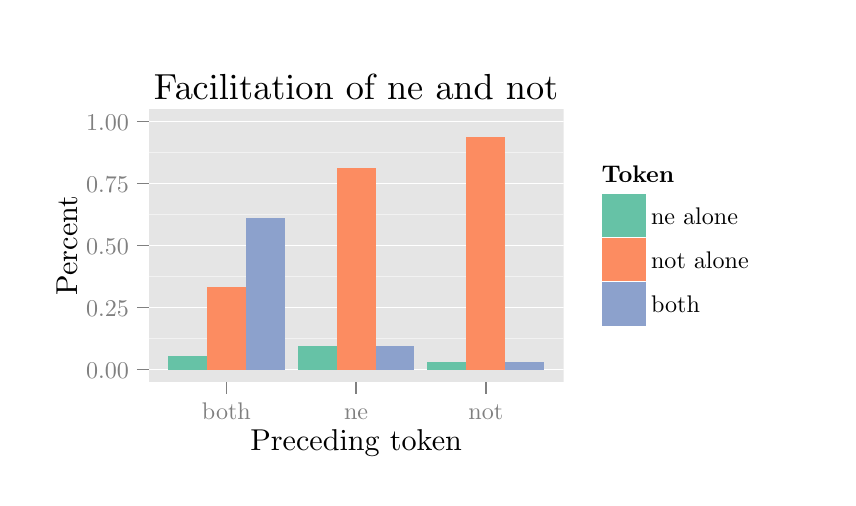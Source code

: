 % Created by tikzDevice version 0.6.2-92-0ad2792 on 2013-07-29 18:49:01
% !TEX encoding = UTF-8 Unicode
\begin{tikzpicture}[x=1pt,y=1pt]
\definecolor[named]{fillColor}{rgb}{1.00,1.00,1.00}
\path[use as bounding box,fill=fillColor,fill opacity=0.00] (0,0) rectangle (289.08,162.61);
\begin{scope}
\path[clip] (  0.00,  0.00) rectangle (289.08,162.61);
\definecolor[named]{drawColor}{rgb}{1.00,1.00,1.00}
\definecolor[named]{fillColor}{rgb}{1.00,1.00,1.00}

\path[draw=drawColor,line width= 0.6pt,line join=round,line cap=round,fill=fillColor] ( -0.00,  0.00) rectangle (289.08,162.61);
\end{scope}
\begin{scope}
\path[clip] ( 43.70, 34.60) rectangle (193.65,133.24);
\definecolor[named]{fillColor}{rgb}{0.90,0.90,0.90}

\path[fill=fillColor] ( 43.70, 34.60) rectangle (193.65,133.24);
\definecolor[named]{drawColor}{rgb}{0.95,0.95,0.95}

\path[draw=drawColor,line width= 0.3pt,line join=round] ( 43.70, 50.29) --
	(193.65, 50.29);

\path[draw=drawColor,line width= 0.3pt,line join=round] ( 43.70, 72.71) --
	(193.65, 72.71);

\path[draw=drawColor,line width= 0.3pt,line join=round] ( 43.70, 95.13) --
	(193.65, 95.13);

\path[draw=drawColor,line width= 0.3pt,line join=round] ( 43.70,117.55) --
	(193.65,117.55);
\definecolor[named]{drawColor}{rgb}{1.00,1.00,1.00}

\path[draw=drawColor,line width= 0.6pt,line join=round] ( 43.70, 39.08) --
	(193.65, 39.08);

\path[draw=drawColor,line width= 0.6pt,line join=round] ( 43.70, 61.50) --
	(193.65, 61.50);

\path[draw=drawColor,line width= 0.6pt,line join=round] ( 43.70, 83.92) --
	(193.65, 83.92);

\path[draw=drawColor,line width= 0.6pt,line join=round] ( 43.70,106.34) --
	(193.65,106.34);

\path[draw=drawColor,line width= 0.6pt,line join=round] ( 43.70,128.76) --
	(193.65,128.76);
\definecolor[named]{fillColor}{rgb}{0.40,0.76,0.65}

\path[fill=fillColor] ( 50.73, 39.08) rectangle ( 64.79, 44.06);
\definecolor[named]{fillColor}{rgb}{0.99,0.55,0.38}

\path[fill=fillColor] ( 64.79, 39.08) rectangle ( 78.84, 68.97);
\definecolor[named]{fillColor}{rgb}{0.55,0.63,0.80}

\path[fill=fillColor] ( 78.84, 39.08) rectangle ( 92.90, 93.88);
\definecolor[named]{fillColor}{rgb}{0.40,0.76,0.65}

\path[fill=fillColor] ( 97.59, 39.08) rectangle (111.65, 47.49);
\definecolor[named]{fillColor}{rgb}{0.99,0.55,0.38}

\path[fill=fillColor] (111.65, 39.08) rectangle (125.70,111.94);
\definecolor[named]{fillColor}{rgb}{0.55,0.63,0.80}

\path[fill=fillColor] (125.70, 39.08) rectangle (139.76, 47.49);
\definecolor[named]{fillColor}{rgb}{0.40,0.76,0.65}

\path[fill=fillColor] (144.45, 39.08) rectangle (158.51, 41.62);
\definecolor[named]{fillColor}{rgb}{0.99,0.55,0.38}

\path[fill=fillColor] (158.51, 39.08) rectangle (172.56,123.15);
\definecolor[named]{fillColor}{rgb}{0.55,0.63,0.80}

\path[fill=fillColor] (172.56, 39.08) rectangle (186.62, 41.94);
\end{scope}
\begin{scope}
\path[clip] (  0.00,  0.00) rectangle (289.08,162.61);
\definecolor[named]{drawColor}{rgb}{0.50,0.50,0.50}

\node[text=drawColor,anchor=base east,inner sep=0pt, outer sep=0pt, scale=  0.87] at ( 36.59, 35.92) {0.00};

\node[text=drawColor,anchor=base east,inner sep=0pt, outer sep=0pt, scale=  0.87] at ( 36.59, 58.34) {0.25};

\node[text=drawColor,anchor=base east,inner sep=0pt, outer sep=0pt, scale=  0.87] at ( 36.59, 80.76) {0.50};

\node[text=drawColor,anchor=base east,inner sep=0pt, outer sep=0pt, scale=  0.87] at ( 36.59,103.18) {0.75};

\node[text=drawColor,anchor=base east,inner sep=0pt, outer sep=0pt, scale=  0.87] at ( 36.59,125.59) {1.00};
\end{scope}
\begin{scope}
\path[clip] (  0.00,  0.00) rectangle (289.08,162.61);
\definecolor[named]{drawColor}{rgb}{0.50,0.50,0.50}

\path[draw=drawColor,line width= 0.6pt,line join=round] ( 39.43, 39.08) --
	( 43.70, 39.08);

\path[draw=drawColor,line width= 0.6pt,line join=round] ( 39.43, 61.50) --
	( 43.70, 61.50);

\path[draw=drawColor,line width= 0.6pt,line join=round] ( 39.43, 83.92) --
	( 43.70, 83.92);

\path[draw=drawColor,line width= 0.6pt,line join=round] ( 39.43,106.34) --
	( 43.70,106.34);

\path[draw=drawColor,line width= 0.6pt,line join=round] ( 39.43,128.76) --
	( 43.70,128.76);
\end{scope}
\begin{scope}
\path[clip] (  0.00,  0.00) rectangle (289.08,162.61);
\definecolor[named]{drawColor}{rgb}{0.50,0.50,0.50}

\path[draw=drawColor,line width= 0.6pt,line join=round] ( 71.81, 30.33) --
	( 71.81, 34.60);

\path[draw=drawColor,line width= 0.6pt,line join=round] (118.67, 30.33) --
	(118.67, 34.60);

\path[draw=drawColor,line width= 0.6pt,line join=round] (165.54, 30.33) --
	(165.54, 34.60);
\end{scope}
\begin{scope}
\path[clip] (  0.00,  0.00) rectangle (289.08,162.61);
\definecolor[named]{drawColor}{rgb}{0.50,0.50,0.50}

\node[text=drawColor,anchor=base,inner sep=0pt, outer sep=0pt, scale=  0.87] at ( 71.81, 21.16) {both};

\node[text=drawColor,anchor=base,inner sep=0pt, outer sep=0pt, scale=  0.87] at (118.67, 21.16) {ne};

\node[text=drawColor,anchor=base,inner sep=0pt, outer sep=0pt, scale=  0.87] at (165.54, 21.16) {not};
\end{scope}
\begin{scope}
\path[clip] (  0.00,  0.00) rectangle (289.08,162.61);
\definecolor[named]{drawColor}{rgb}{0.00,0.00,0.00}

\node[text=drawColor,anchor=base,inner sep=0pt, outer sep=0pt, scale=  1.09] at (118.67,  9.94) {Preceding token};
\end{scope}
\begin{scope}
\path[clip] (  0.00,  0.00) rectangle (289.08,162.61);
\definecolor[named]{drawColor}{rgb}{0.00,0.00,0.00}

\node[text=drawColor,rotate= 90.00,anchor=base,inner sep=0pt, outer sep=0pt, scale=  1.09] at ( 17.85, 83.92) {Percent};
\end{scope}
\begin{scope}
\path[clip] (  0.00,  0.00) rectangle (289.08,162.61);
\definecolor[named]{fillColor}{rgb}{1.00,1.00,1.00}

\path[fill=fillColor] (203.12, 50.70) rectangle (266.36,117.14);
\end{scope}
\begin{scope}
\path[clip] (  0.00,  0.00) rectangle (289.08,162.61);
\definecolor[named]{drawColor}{rgb}{0.00,0.00,0.00}

\node[text=drawColor,anchor=base west,inner sep=0pt, outer sep=0pt, scale=  0.87] at (207.39,106.64) {\bfseries Token};
\end{scope}
\begin{scope}
\path[clip] (  0.00,  0.00) rectangle (289.08,162.61);
\definecolor[named]{drawColor}{rgb}{1.00,1.00,1.00}
\definecolor[named]{fillColor}{rgb}{0.95,0.95,0.95}

\path[draw=drawColor,line width= 0.6pt,line join=round,line cap=round,fill=fillColor] (207.39, 86.76) rectangle (223.29,102.66);
\end{scope}
\begin{scope}
\path[clip] (  0.00,  0.00) rectangle (289.08,162.61);
\definecolor[named]{fillColor}{rgb}{0.40,0.76,0.65}

\path[fill=fillColor] (207.39, 86.76) rectangle (223.29,102.66);

\path[] (207.39, 86.76) --
	(223.29,102.66);
\end{scope}
\begin{scope}
\path[clip] (  0.00,  0.00) rectangle (289.08,162.61);
\definecolor[named]{drawColor}{rgb}{1.00,1.00,1.00}
\definecolor[named]{fillColor}{rgb}{0.95,0.95,0.95}

\path[draw=drawColor,line width= 0.6pt,line join=round,line cap=round,fill=fillColor] (207.39, 70.86) rectangle (223.29, 86.76);
\end{scope}
\begin{scope}
\path[clip] (  0.00,  0.00) rectangle (289.08,162.61);
\definecolor[named]{fillColor}{rgb}{0.99,0.55,0.38}

\path[fill=fillColor] (207.39, 70.86) rectangle (223.29, 86.76);

\path[] (207.39, 70.86) --
	(223.29, 86.76);
\end{scope}
\begin{scope}
\path[clip] (  0.00,  0.00) rectangle (289.08,162.61);
\definecolor[named]{drawColor}{rgb}{1.00,1.00,1.00}
\definecolor[named]{fillColor}{rgb}{0.95,0.95,0.95}

\path[draw=drawColor,line width= 0.6pt,line join=round,line cap=round,fill=fillColor] (207.39, 54.96) rectangle (223.29, 70.86);
\end{scope}
\begin{scope}
\path[clip] (  0.00,  0.00) rectangle (289.08,162.61);
\definecolor[named]{fillColor}{rgb}{0.55,0.63,0.80}

\path[fill=fillColor] (207.39, 54.96) rectangle (223.29, 70.86);

\path[] (207.39, 54.96) --
	(223.29, 70.86);
\end{scope}
\begin{scope}
\path[clip] (  0.00,  0.00) rectangle (289.08,162.61);
\definecolor[named]{drawColor}{rgb}{0.00,0.00,0.00}

\node[text=drawColor,anchor=base west,inner sep=0pt, outer sep=0pt, scale=  0.87] at (225.28, 91.55) {ne alone};
\end{scope}
\begin{scope}
\path[clip] (  0.00,  0.00) rectangle (289.08,162.61);
\definecolor[named]{drawColor}{rgb}{0.00,0.00,0.00}

\node[text=drawColor,anchor=base west,inner sep=0pt, outer sep=0pt, scale=  0.87] at (225.28, 75.65) {not alone};
\end{scope}
\begin{scope}
\path[clip] (  0.00,  0.00) rectangle (289.08,162.61);
\definecolor[named]{drawColor}{rgb}{0.00,0.00,0.00}

\node[text=drawColor,anchor=base west,inner sep=0pt, outer sep=0pt, scale=  0.87] at (225.28, 59.75) {both};
\end{scope}
\begin{scope}
\path[clip] (  0.00,  0.00) rectangle (289.08,162.61);
\definecolor[named]{drawColor}{rgb}{0.00,0.00,0.00}

\node[text=drawColor,anchor=base,inner sep=0pt, outer sep=0pt, scale=  1.31] at (118.67,136.55) {Facilitation of ne and not};
\end{scope}
\end{tikzpicture}

